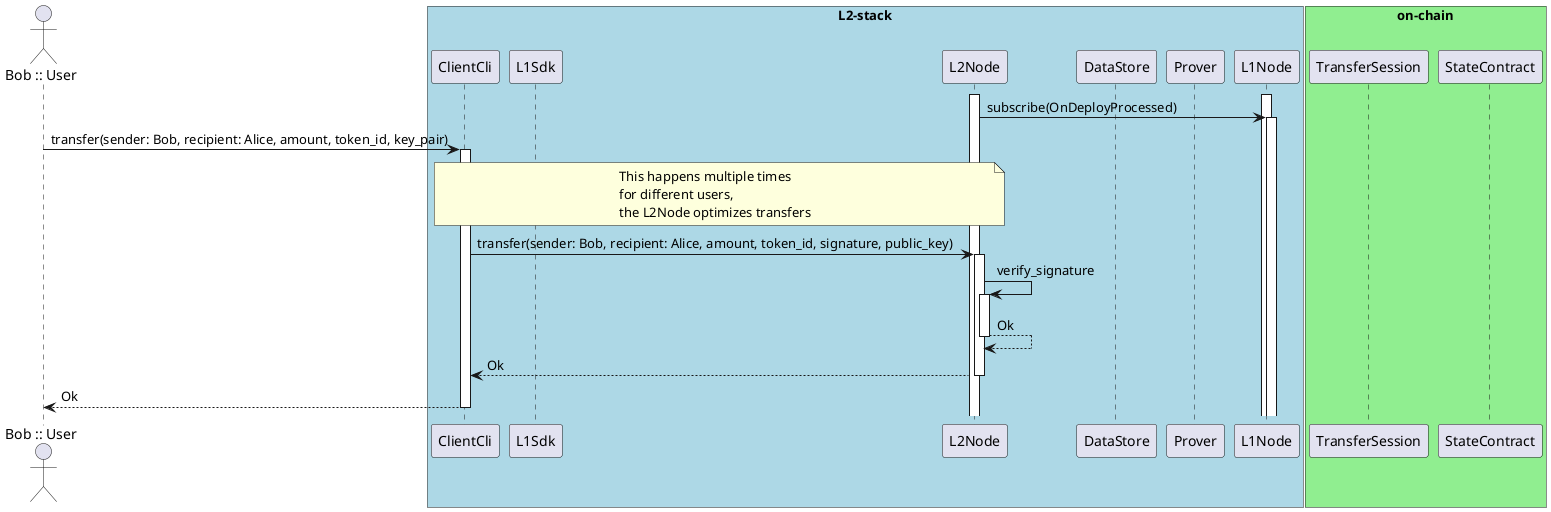 @startuml
autoactivate on
actor "Bob :: User" as Bob
box "L2-stack" #LightBlue
participant ClientCli
participant L1Sdk
participant L2Node
participant DataStore
participant Prover
participant L1Node
end box
box "on-chain" #LightGreen
participant TransferSession
participant StateContract
end box

activate L1Node
activate L2Node

L2Node -> L1Node: subscribe(OnDeployProcessed)
Bob -> ClientCli: transfer(sender: Bob, recipient: Alice, amount, token_id, key_pair)

note over ClientCli, L2Node
This happens multiple times
for different users,
the L2Node optimizes transfers
end note 

ClientCli -> L2Node: transfer(sender: Bob, recipient: Alice, amount, token_id, signature, public_key)
L2Node -> L2Node: verify_signature
L2Node --> L2Node: Ok
L2Node --> ClientCli: Ok
ClientCli --> Bob: Ok
@enduml
